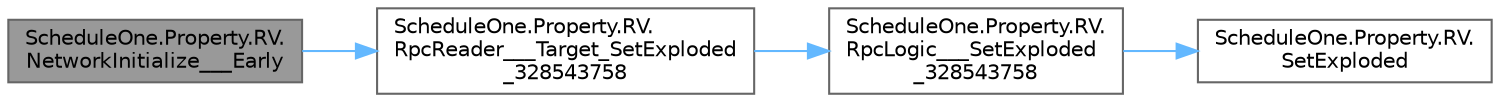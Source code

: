 digraph "ScheduleOne.Property.RV.NetworkInitialize___Early"
{
 // LATEX_PDF_SIZE
  bgcolor="transparent";
  edge [fontname=Helvetica,fontsize=10,labelfontname=Helvetica,labelfontsize=10];
  node [fontname=Helvetica,fontsize=10,shape=box,height=0.2,width=0.4];
  rankdir="LR";
  Node1 [id="Node000001",label="ScheduleOne.Property.RV.\lNetworkInitialize___Early",height=0.2,width=0.4,color="gray40", fillcolor="grey60", style="filled", fontcolor="black",tooltip=" "];
  Node1 -> Node2 [id="edge1_Node000001_Node000002",color="steelblue1",style="solid",tooltip=" "];
  Node2 [id="Node000002",label="ScheduleOne.Property.RV.\lRpcReader___Target_SetExploded\l_328543758",height=0.2,width=0.4,color="grey40", fillcolor="white", style="filled",URL="$class_schedule_one_1_1_property_1_1_r_v.html#a30ac430f32faab05dd36d1a888bc8aa7",tooltip=" "];
  Node2 -> Node3 [id="edge2_Node000002_Node000003",color="steelblue1",style="solid",tooltip=" "];
  Node3 [id="Node000003",label="ScheduleOne.Property.RV.\lRpcLogic___SetExploded\l_328543758",height=0.2,width=0.4,color="grey40", fillcolor="white", style="filled",URL="$class_schedule_one_1_1_property_1_1_r_v.html#aaaec560fc3bc97ad7b6a1c59364a9b2f",tooltip=" "];
  Node3 -> Node4 [id="edge3_Node000003_Node000004",color="steelblue1",style="solid",tooltip=" "];
  Node4 [id="Node000004",label="ScheduleOne.Property.RV.\lSetExploded",height=0.2,width=0.4,color="grey40", fillcolor="white", style="filled",URL="$class_schedule_one_1_1_property_1_1_r_v.html#a9786e7339d96e45a925fbe84d5a65880",tooltip=" "];
}
